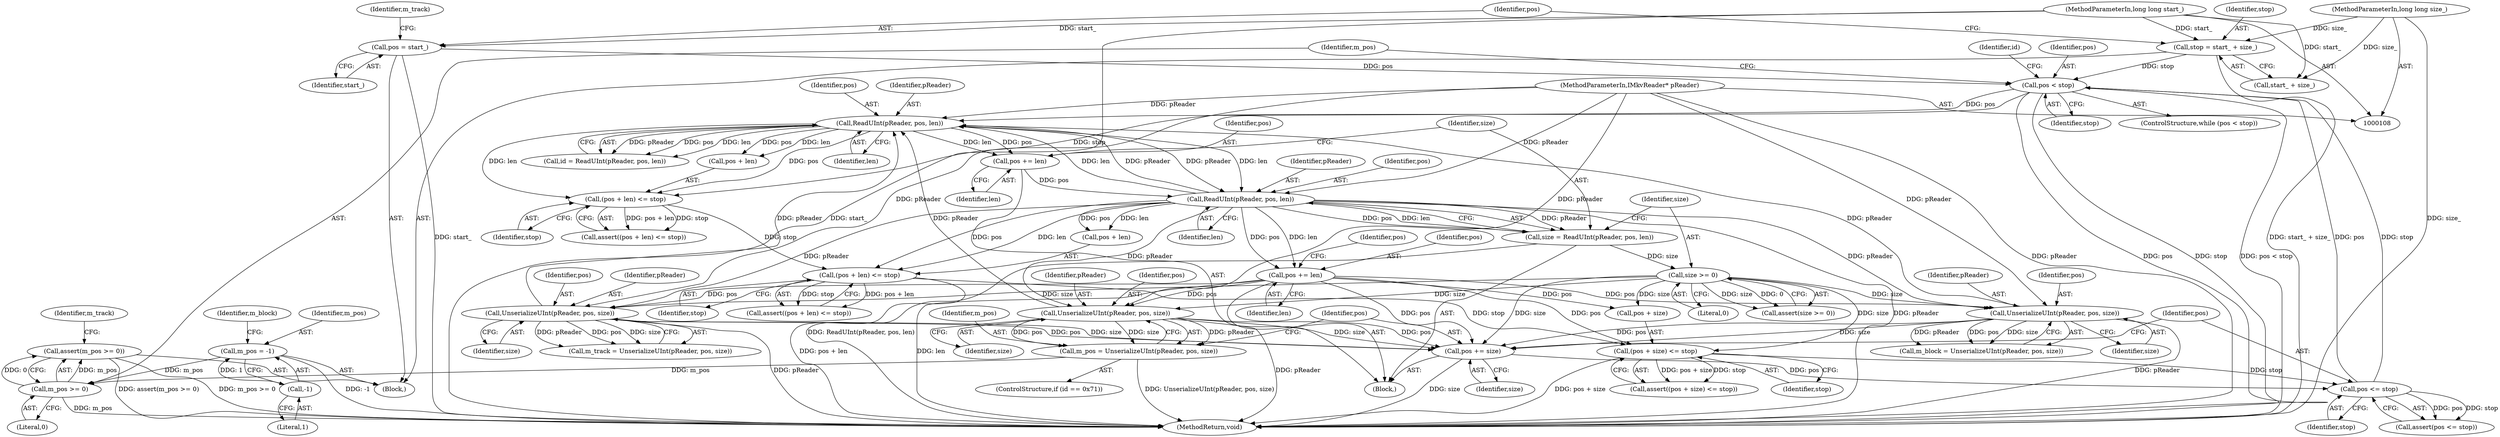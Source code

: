 digraph "1_Android_04839626ed859623901ebd3a5fd483982186b59d_176@API" {
"1000225" [label="(Call,assert(m_pos >= 0))"];
"1000226" [label="(Call,m_pos >= 0)"];
"1000127" [label="(Call,m_pos = -1)"];
"1000129" [label="(Call,-1)"];
"1000201" [label="(Call,m_pos = UnserializeUInt(pReader, pos, size))"];
"1000203" [label="(Call,UnserializeUInt(pReader, pos, size))"];
"1000163" [label="(Call,ReadUInt(pReader, pos, len))"];
"1000143" [label="(Call,ReadUInt(pReader, pos, len))"];
"1000192" [label="(Call,UnserializeUInt(pReader, pos, size))"];
"1000109" [label="(MethodParameterIn,IMkvReader* pReader)"];
"1000177" [label="(Call,pos += len)"];
"1000168" [label="(Call,size >= 0)"];
"1000161" [label="(Call,size = ReadUInt(pReader, pos, len))"];
"1000214" [label="(Call,UnserializeUInt(pReader, pos, size))"];
"1000135" [label="(Call,pos < stop)"];
"1000222" [label="(Call,pos <= stop)"];
"1000218" [label="(Call,pos += size)"];
"1000181" [label="(Call,(pos + size) <= stop)"];
"1000172" [label="(Call,(pos + len) <= stop)"];
"1000152" [label="(Call,(pos + len) <= stop)"];
"1000120" [label="(Call,pos = start_)"];
"1000110" [label="(MethodParameterIn,long long start_)"];
"1000114" [label="(Call,stop = start_ + size_)"];
"1000111" [label="(MethodParameterIn,long long size_)"];
"1000157" [label="(Call,pos += len)"];
"1000204" [label="(Identifier,pReader)"];
"1000161" [label="(Call,size = ReadUInt(pReader, pos, len))"];
"1000170" [label="(Literal,0)"];
"1000217" [label="(Identifier,size)"];
"1000153" [label="(Call,pos + len)"];
"1000180" [label="(Call,assert((pos + size) <= stop))"];
"1000194" [label="(Identifier,pos)"];
"1000176" [label="(Identifier,stop)"];
"1000146" [label="(Identifier,len)"];
"1000144" [label="(Identifier,pReader)"];
"1000228" [label="(Literal,0)"];
"1000145" [label="(Identifier,pos)"];
"1000190" [label="(Call,m_track = UnserializeUInt(pReader, pos, size))"];
"1000181" [label="(Call,(pos + size) <= stop)"];
"1000151" [label="(Call,assert((pos + len) <= stop))"];
"1000206" [label="(Identifier,size)"];
"1000121" [label="(Identifier,pos)"];
"1000132" [label="(Identifier,m_block)"];
"1000137" [label="(Identifier,stop)"];
"1000227" [label="(Identifier,m_pos)"];
"1000165" [label="(Identifier,pos)"];
"1000159" [label="(Identifier,len)"];
"1000183" [label="(Identifier,pos)"];
"1000141" [label="(Call,id = ReadUInt(pReader, pos, len))"];
"1000202" [label="(Identifier,m_pos)"];
"1000193" [label="(Identifier,pReader)"];
"1000219" [label="(Identifier,pos)"];
"1000216" [label="(Identifier,pos)"];
"1000156" [label="(Identifier,stop)"];
"1000177" [label="(Call,pos += len)"];
"1000127" [label="(Call,m_pos = -1)"];
"1000224" [label="(Identifier,stop)"];
"1000167" [label="(Call,assert(size >= 0))"];
"1000124" [label="(Identifier,m_track)"];
"1000192" [label="(Call,UnserializeUInt(pReader, pos, size))"];
"1000226" [label="(Call,m_pos >= 0)"];
"1000185" [label="(Identifier,stop)"];
"1000120" [label="(Call,pos = start_)"];
"1000171" [label="(Call,assert((pos + len) <= stop))"];
"1000215" [label="(Identifier,pReader)"];
"1000166" [label="(Identifier,len)"];
"1000212" [label="(Call,m_block = UnserializeUInt(pReader, pos, size))"];
"1000225" [label="(Call,assert(m_pos >= 0))"];
"1000195" [label="(Identifier,size)"];
"1000182" [label="(Call,pos + size)"];
"1000223" [label="(Identifier,pos)"];
"1000218" [label="(Call,pos += size)"];
"1000122" [label="(Identifier,start_)"];
"1000179" [label="(Identifier,len)"];
"1000214" [label="(Call,UnserializeUInt(pReader, pos, size))"];
"1000205" [label="(Identifier,pos)"];
"1000221" [label="(Call,assert(pos <= stop))"];
"1000129" [label="(Call,-1)"];
"1000109" [label="(MethodParameterIn,IMkvReader* pReader)"];
"1000110" [label="(MethodParameterIn,long long start_)"];
"1000162" [label="(Identifier,size)"];
"1000231" [label="(Identifier,m_track)"];
"1000142" [label="(Identifier,id)"];
"1000169" [label="(Identifier,size)"];
"1000233" [label="(MethodReturn,void)"];
"1000115" [label="(Identifier,stop)"];
"1000143" [label="(Call,ReadUInt(pReader, pos, len))"];
"1000128" [label="(Identifier,m_pos)"];
"1000135" [label="(Call,pos < stop)"];
"1000197" [label="(ControlStructure,if (id == 0x71))"];
"1000164" [label="(Identifier,pReader)"];
"1000138" [label="(Block,)"];
"1000203" [label="(Call,UnserializeUInt(pReader, pos, size))"];
"1000201" [label="(Call,m_pos = UnserializeUInt(pReader, pos, size))"];
"1000163" [label="(Call,ReadUInt(pReader, pos, len))"];
"1000173" [label="(Call,pos + len)"];
"1000157" [label="(Call,pos += len)"];
"1000136" [label="(Identifier,pos)"];
"1000112" [label="(Block,)"];
"1000114" [label="(Call,stop = start_ + size_)"];
"1000220" [label="(Identifier,size)"];
"1000158" [label="(Identifier,pos)"];
"1000152" [label="(Call,(pos + len) <= stop)"];
"1000178" [label="(Identifier,pos)"];
"1000130" [label="(Literal,1)"];
"1000134" [label="(ControlStructure,while (pos < stop))"];
"1000116" [label="(Call,start_ + size_)"];
"1000168" [label="(Call,size >= 0)"];
"1000111" [label="(MethodParameterIn,long long size_)"];
"1000172" [label="(Call,(pos + len) <= stop)"];
"1000222" [label="(Call,pos <= stop)"];
"1000225" -> "1000112"  [label="AST: "];
"1000225" -> "1000226"  [label="CFG: "];
"1000226" -> "1000225"  [label="AST: "];
"1000231" -> "1000225"  [label="CFG: "];
"1000225" -> "1000233"  [label="DDG: m_pos >= 0"];
"1000225" -> "1000233"  [label="DDG: assert(m_pos >= 0)"];
"1000226" -> "1000225"  [label="DDG: m_pos"];
"1000226" -> "1000225"  [label="DDG: 0"];
"1000226" -> "1000228"  [label="CFG: "];
"1000227" -> "1000226"  [label="AST: "];
"1000228" -> "1000226"  [label="AST: "];
"1000226" -> "1000233"  [label="DDG: m_pos"];
"1000127" -> "1000226"  [label="DDG: m_pos"];
"1000201" -> "1000226"  [label="DDG: m_pos"];
"1000127" -> "1000112"  [label="AST: "];
"1000127" -> "1000129"  [label="CFG: "];
"1000128" -> "1000127"  [label="AST: "];
"1000129" -> "1000127"  [label="AST: "];
"1000132" -> "1000127"  [label="CFG: "];
"1000127" -> "1000233"  [label="DDG: -1"];
"1000129" -> "1000127"  [label="DDG: 1"];
"1000129" -> "1000130"  [label="CFG: "];
"1000130" -> "1000129"  [label="AST: "];
"1000201" -> "1000197"  [label="AST: "];
"1000201" -> "1000203"  [label="CFG: "];
"1000202" -> "1000201"  [label="AST: "];
"1000203" -> "1000201"  [label="AST: "];
"1000219" -> "1000201"  [label="CFG: "];
"1000201" -> "1000233"  [label="DDG: UnserializeUInt(pReader, pos, size)"];
"1000203" -> "1000201"  [label="DDG: pReader"];
"1000203" -> "1000201"  [label="DDG: pos"];
"1000203" -> "1000201"  [label="DDG: size"];
"1000203" -> "1000206"  [label="CFG: "];
"1000204" -> "1000203"  [label="AST: "];
"1000205" -> "1000203"  [label="AST: "];
"1000206" -> "1000203"  [label="AST: "];
"1000203" -> "1000233"  [label="DDG: pReader"];
"1000203" -> "1000143"  [label="DDG: pReader"];
"1000163" -> "1000203"  [label="DDG: pReader"];
"1000109" -> "1000203"  [label="DDG: pReader"];
"1000177" -> "1000203"  [label="DDG: pos"];
"1000168" -> "1000203"  [label="DDG: size"];
"1000203" -> "1000218"  [label="DDG: size"];
"1000203" -> "1000218"  [label="DDG: pos"];
"1000163" -> "1000161"  [label="AST: "];
"1000163" -> "1000166"  [label="CFG: "];
"1000164" -> "1000163"  [label="AST: "];
"1000165" -> "1000163"  [label="AST: "];
"1000166" -> "1000163"  [label="AST: "];
"1000161" -> "1000163"  [label="CFG: "];
"1000163" -> "1000233"  [label="DDG: pReader"];
"1000163" -> "1000143"  [label="DDG: pReader"];
"1000163" -> "1000143"  [label="DDG: len"];
"1000163" -> "1000161"  [label="DDG: pReader"];
"1000163" -> "1000161"  [label="DDG: pos"];
"1000163" -> "1000161"  [label="DDG: len"];
"1000143" -> "1000163"  [label="DDG: pReader"];
"1000143" -> "1000163"  [label="DDG: len"];
"1000109" -> "1000163"  [label="DDG: pReader"];
"1000157" -> "1000163"  [label="DDG: pos"];
"1000163" -> "1000172"  [label="DDG: pos"];
"1000163" -> "1000172"  [label="DDG: len"];
"1000163" -> "1000173"  [label="DDG: pos"];
"1000163" -> "1000173"  [label="DDG: len"];
"1000163" -> "1000177"  [label="DDG: len"];
"1000163" -> "1000177"  [label="DDG: pos"];
"1000163" -> "1000192"  [label="DDG: pReader"];
"1000163" -> "1000214"  [label="DDG: pReader"];
"1000143" -> "1000141"  [label="AST: "];
"1000143" -> "1000146"  [label="CFG: "];
"1000144" -> "1000143"  [label="AST: "];
"1000145" -> "1000143"  [label="AST: "];
"1000146" -> "1000143"  [label="AST: "];
"1000141" -> "1000143"  [label="CFG: "];
"1000143" -> "1000141"  [label="DDG: pReader"];
"1000143" -> "1000141"  [label="DDG: pos"];
"1000143" -> "1000141"  [label="DDG: len"];
"1000192" -> "1000143"  [label="DDG: pReader"];
"1000214" -> "1000143"  [label="DDG: pReader"];
"1000109" -> "1000143"  [label="DDG: pReader"];
"1000135" -> "1000143"  [label="DDG: pos"];
"1000143" -> "1000152"  [label="DDG: pos"];
"1000143" -> "1000152"  [label="DDG: len"];
"1000143" -> "1000153"  [label="DDG: pos"];
"1000143" -> "1000153"  [label="DDG: len"];
"1000143" -> "1000157"  [label="DDG: len"];
"1000143" -> "1000157"  [label="DDG: pos"];
"1000192" -> "1000190"  [label="AST: "];
"1000192" -> "1000195"  [label="CFG: "];
"1000193" -> "1000192"  [label="AST: "];
"1000194" -> "1000192"  [label="AST: "];
"1000195" -> "1000192"  [label="AST: "];
"1000190" -> "1000192"  [label="CFG: "];
"1000192" -> "1000233"  [label="DDG: pReader"];
"1000192" -> "1000190"  [label="DDG: pReader"];
"1000192" -> "1000190"  [label="DDG: pos"];
"1000192" -> "1000190"  [label="DDG: size"];
"1000109" -> "1000192"  [label="DDG: pReader"];
"1000177" -> "1000192"  [label="DDG: pos"];
"1000168" -> "1000192"  [label="DDG: size"];
"1000192" -> "1000218"  [label="DDG: size"];
"1000192" -> "1000218"  [label="DDG: pos"];
"1000109" -> "1000108"  [label="AST: "];
"1000109" -> "1000233"  [label="DDG: pReader"];
"1000109" -> "1000214"  [label="DDG: pReader"];
"1000177" -> "1000138"  [label="AST: "];
"1000177" -> "1000179"  [label="CFG: "];
"1000178" -> "1000177"  [label="AST: "];
"1000179" -> "1000177"  [label="AST: "];
"1000183" -> "1000177"  [label="CFG: "];
"1000177" -> "1000233"  [label="DDG: len"];
"1000177" -> "1000181"  [label="DDG: pos"];
"1000177" -> "1000182"  [label="DDG: pos"];
"1000177" -> "1000214"  [label="DDG: pos"];
"1000177" -> "1000218"  [label="DDG: pos"];
"1000168" -> "1000167"  [label="AST: "];
"1000168" -> "1000170"  [label="CFG: "];
"1000169" -> "1000168"  [label="AST: "];
"1000170" -> "1000168"  [label="AST: "];
"1000167" -> "1000168"  [label="CFG: "];
"1000168" -> "1000167"  [label="DDG: size"];
"1000168" -> "1000167"  [label="DDG: 0"];
"1000161" -> "1000168"  [label="DDG: size"];
"1000168" -> "1000181"  [label="DDG: size"];
"1000168" -> "1000182"  [label="DDG: size"];
"1000168" -> "1000214"  [label="DDG: size"];
"1000168" -> "1000218"  [label="DDG: size"];
"1000161" -> "1000138"  [label="AST: "];
"1000162" -> "1000161"  [label="AST: "];
"1000169" -> "1000161"  [label="CFG: "];
"1000161" -> "1000233"  [label="DDG: ReadUInt(pReader, pos, len)"];
"1000214" -> "1000212"  [label="AST: "];
"1000214" -> "1000217"  [label="CFG: "];
"1000215" -> "1000214"  [label="AST: "];
"1000216" -> "1000214"  [label="AST: "];
"1000217" -> "1000214"  [label="AST: "];
"1000212" -> "1000214"  [label="CFG: "];
"1000214" -> "1000233"  [label="DDG: pReader"];
"1000214" -> "1000212"  [label="DDG: pReader"];
"1000214" -> "1000212"  [label="DDG: pos"];
"1000214" -> "1000212"  [label="DDG: size"];
"1000214" -> "1000218"  [label="DDG: size"];
"1000214" -> "1000218"  [label="DDG: pos"];
"1000135" -> "1000134"  [label="AST: "];
"1000135" -> "1000137"  [label="CFG: "];
"1000136" -> "1000135"  [label="AST: "];
"1000137" -> "1000135"  [label="AST: "];
"1000142" -> "1000135"  [label="CFG: "];
"1000227" -> "1000135"  [label="CFG: "];
"1000135" -> "1000233"  [label="DDG: pos < stop"];
"1000135" -> "1000233"  [label="DDG: pos"];
"1000135" -> "1000233"  [label="DDG: stop"];
"1000222" -> "1000135"  [label="DDG: pos"];
"1000222" -> "1000135"  [label="DDG: stop"];
"1000120" -> "1000135"  [label="DDG: pos"];
"1000114" -> "1000135"  [label="DDG: stop"];
"1000135" -> "1000152"  [label="DDG: stop"];
"1000222" -> "1000221"  [label="AST: "];
"1000222" -> "1000224"  [label="CFG: "];
"1000223" -> "1000222"  [label="AST: "];
"1000224" -> "1000222"  [label="AST: "];
"1000221" -> "1000222"  [label="CFG: "];
"1000222" -> "1000221"  [label="DDG: pos"];
"1000222" -> "1000221"  [label="DDG: stop"];
"1000218" -> "1000222"  [label="DDG: pos"];
"1000181" -> "1000222"  [label="DDG: stop"];
"1000218" -> "1000138"  [label="AST: "];
"1000218" -> "1000220"  [label="CFG: "];
"1000219" -> "1000218"  [label="AST: "];
"1000220" -> "1000218"  [label="AST: "];
"1000223" -> "1000218"  [label="CFG: "];
"1000218" -> "1000233"  [label="DDG: size"];
"1000181" -> "1000180"  [label="AST: "];
"1000181" -> "1000185"  [label="CFG: "];
"1000182" -> "1000181"  [label="AST: "];
"1000185" -> "1000181"  [label="AST: "];
"1000180" -> "1000181"  [label="CFG: "];
"1000181" -> "1000233"  [label="DDG: pos + size"];
"1000181" -> "1000180"  [label="DDG: pos + size"];
"1000181" -> "1000180"  [label="DDG: stop"];
"1000172" -> "1000181"  [label="DDG: stop"];
"1000172" -> "1000171"  [label="AST: "];
"1000172" -> "1000176"  [label="CFG: "];
"1000173" -> "1000172"  [label="AST: "];
"1000176" -> "1000172"  [label="AST: "];
"1000171" -> "1000172"  [label="CFG: "];
"1000172" -> "1000233"  [label="DDG: pos + len"];
"1000172" -> "1000171"  [label="DDG: pos + len"];
"1000172" -> "1000171"  [label="DDG: stop"];
"1000152" -> "1000172"  [label="DDG: stop"];
"1000152" -> "1000151"  [label="AST: "];
"1000152" -> "1000156"  [label="CFG: "];
"1000153" -> "1000152"  [label="AST: "];
"1000156" -> "1000152"  [label="AST: "];
"1000151" -> "1000152"  [label="CFG: "];
"1000152" -> "1000151"  [label="DDG: pos + len"];
"1000152" -> "1000151"  [label="DDG: stop"];
"1000120" -> "1000112"  [label="AST: "];
"1000120" -> "1000122"  [label="CFG: "];
"1000121" -> "1000120"  [label="AST: "];
"1000122" -> "1000120"  [label="AST: "];
"1000124" -> "1000120"  [label="CFG: "];
"1000120" -> "1000233"  [label="DDG: start_"];
"1000110" -> "1000120"  [label="DDG: start_"];
"1000110" -> "1000108"  [label="AST: "];
"1000110" -> "1000233"  [label="DDG: start_"];
"1000110" -> "1000114"  [label="DDG: start_"];
"1000110" -> "1000116"  [label="DDG: start_"];
"1000114" -> "1000112"  [label="AST: "];
"1000114" -> "1000116"  [label="CFG: "];
"1000115" -> "1000114"  [label="AST: "];
"1000116" -> "1000114"  [label="AST: "];
"1000121" -> "1000114"  [label="CFG: "];
"1000114" -> "1000233"  [label="DDG: start_ + size_"];
"1000111" -> "1000114"  [label="DDG: size_"];
"1000111" -> "1000108"  [label="AST: "];
"1000111" -> "1000233"  [label="DDG: size_"];
"1000111" -> "1000116"  [label="DDG: size_"];
"1000157" -> "1000138"  [label="AST: "];
"1000157" -> "1000159"  [label="CFG: "];
"1000158" -> "1000157"  [label="AST: "];
"1000159" -> "1000157"  [label="AST: "];
"1000162" -> "1000157"  [label="CFG: "];
}
